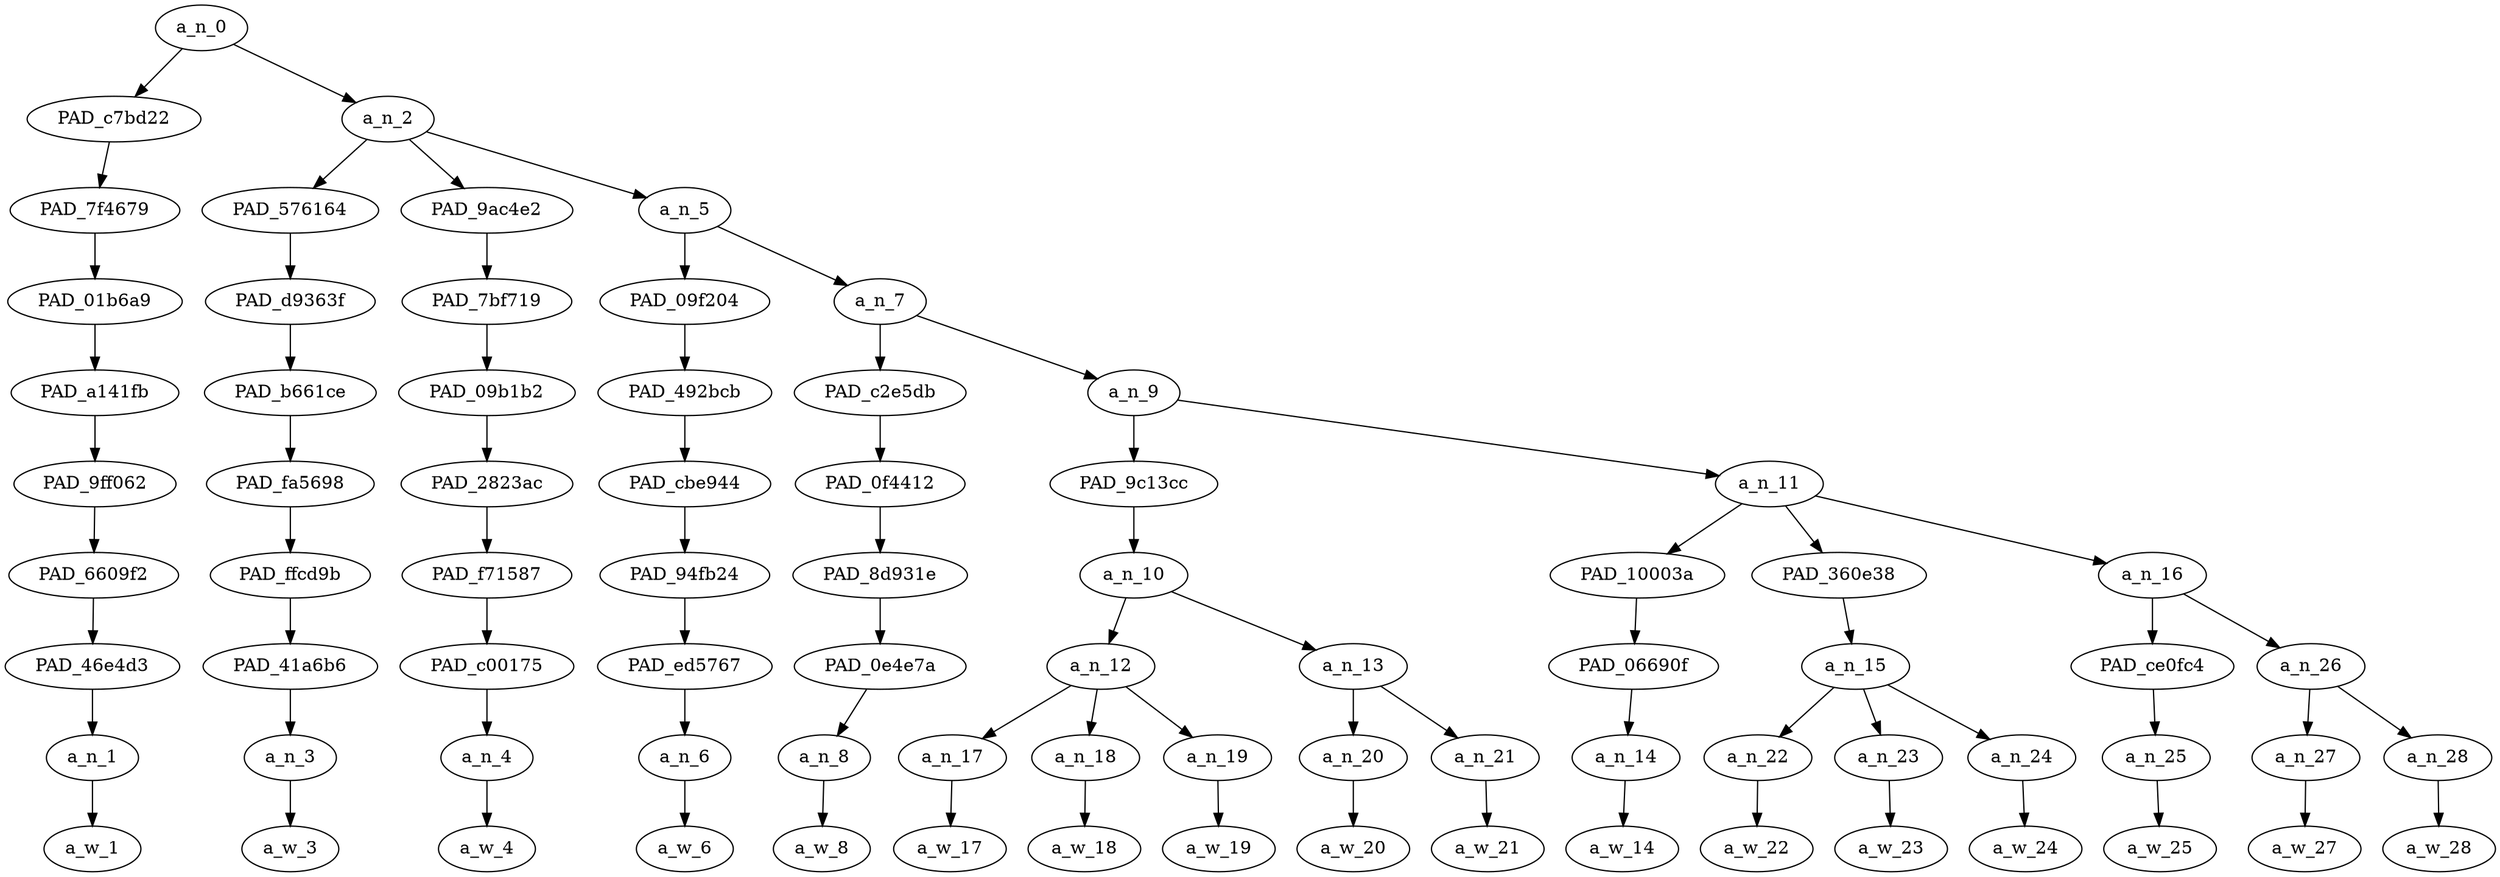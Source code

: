 strict digraph "" {
	a_n_0	[div_dir=-1,
		index=0,
		level=9,
		pos="1.3229166666666667,9!",
		text_span="[0, 1, 2, 3, 4, 5, 6, 7, 8, 9, 10, 11, 12, 13, 14, 15, 16]",
		value=1.00000000];
	PAD_c7bd22	[div_dir=1,
		index=0,
		level=8,
		pos="0.0,8!",
		text_span="[0]",
		value=0.21269282];
	a_n_0 -> PAD_c7bd22;
	a_n_2	[div_dir=-1,
		index=1,
		level=8,
		pos="2.6458333333333335,8!",
		text_span="[1, 2, 3, 4, 5, 6, 7, 8, 9, 10, 11, 12, 13, 14, 15, 16]",
		value=0.78716925];
	a_n_0 -> a_n_2;
	PAD_7f4679	[div_dir=1,
		index=0,
		level=7,
		pos="0.0,7!",
		text_span="[0]",
		value=0.21269282];
	PAD_c7bd22 -> PAD_7f4679;
	PAD_01b6a9	[div_dir=1,
		index=0,
		level=6,
		pos="0.0,6!",
		text_span="[0]",
		value=0.21269282];
	PAD_7f4679 -> PAD_01b6a9;
	PAD_a141fb	[div_dir=1,
		index=0,
		level=5,
		pos="0.0,5!",
		text_span="[0]",
		value=0.21269282];
	PAD_01b6a9 -> PAD_a141fb;
	PAD_9ff062	[div_dir=1,
		index=0,
		level=4,
		pos="0.0,4!",
		text_span="[0]",
		value=0.21269282];
	PAD_a141fb -> PAD_9ff062;
	PAD_6609f2	[div_dir=1,
		index=0,
		level=3,
		pos="0.0,3!",
		text_span="[0]",
		value=0.21269282];
	PAD_9ff062 -> PAD_6609f2;
	PAD_46e4d3	[div_dir=1,
		index=0,
		level=2,
		pos="0.0,2!",
		text_span="[0]",
		value=0.21269282];
	PAD_6609f2 -> PAD_46e4d3;
	a_n_1	[div_dir=1,
		index=0,
		level=1,
		pos="0.0,1!",
		text_span="[0]",
		value=0.21269282];
	PAD_46e4d3 -> a_n_1;
	a_w_1	[div_dir=0,
		index=0,
		level=0,
		pos="0,0!",
		text_span="[0]",
		value=plutonium];
	a_n_1 -> a_w_1;
	PAD_576164	[div_dir=1,
		index=1,
		level=7,
		pos="1.0,7!",
		text_span="[1]",
		value=0.03187209];
	a_n_2 -> PAD_576164;
	PAD_9ac4e2	[div_dir=1,
		index=2,
		level=7,
		pos="2.0,7!",
		text_span="[2]",
		value=0.02718535];
	a_n_2 -> PAD_9ac4e2;
	a_n_5	[div_dir=-1,
		index=3,
		level=7,
		pos="4.9375,7!",
		text_span="[3, 4, 5, 6, 7, 8, 9, 10, 11, 12, 13, 14, 15, 16]",
		value=0.72793452];
	a_n_2 -> a_n_5;
	PAD_d9363f	[div_dir=1,
		index=1,
		level=6,
		pos="1.0,6!",
		text_span="[1]",
		value=0.03187209];
	PAD_576164 -> PAD_d9363f;
	PAD_b661ce	[div_dir=1,
		index=1,
		level=5,
		pos="1.0,5!",
		text_span="[1]",
		value=0.03187209];
	PAD_d9363f -> PAD_b661ce;
	PAD_fa5698	[div_dir=1,
		index=1,
		level=4,
		pos="1.0,4!",
		text_span="[1]",
		value=0.03187209];
	PAD_b661ce -> PAD_fa5698;
	PAD_ffcd9b	[div_dir=1,
		index=1,
		level=3,
		pos="1.0,3!",
		text_span="[1]",
		value=0.03187209];
	PAD_fa5698 -> PAD_ffcd9b;
	PAD_41a6b6	[div_dir=1,
		index=1,
		level=2,
		pos="1.0,2!",
		text_span="[1]",
		value=0.03187209];
	PAD_ffcd9b -> PAD_41a6b6;
	a_n_3	[div_dir=1,
		index=1,
		level=1,
		pos="1.0,1!",
		text_span="[1]",
		value=0.03187209];
	PAD_41a6b6 -> a_n_3;
	a_w_3	[div_dir=0,
		index=1,
		level=0,
		pos="1,0!",
		text_span="[1]",
		value=is];
	a_n_3 -> a_w_3;
	PAD_7bf719	[div_dir=1,
		index=2,
		level=6,
		pos="2.0,6!",
		text_span="[2]",
		value=0.02718535];
	PAD_9ac4e2 -> PAD_7bf719;
	PAD_09b1b2	[div_dir=1,
		index=2,
		level=5,
		pos="2.0,5!",
		text_span="[2]",
		value=0.02718535];
	PAD_7bf719 -> PAD_09b1b2;
	PAD_2823ac	[div_dir=1,
		index=2,
		level=4,
		pos="2.0,4!",
		text_span="[2]",
		value=0.02718535];
	PAD_09b1b2 -> PAD_2823ac;
	PAD_f71587	[div_dir=1,
		index=2,
		level=3,
		pos="2.0,3!",
		text_span="[2]",
		value=0.02718535];
	PAD_2823ac -> PAD_f71587;
	PAD_c00175	[div_dir=1,
		index=2,
		level=2,
		pos="2.0,2!",
		text_span="[2]",
		value=0.02718535];
	PAD_f71587 -> PAD_c00175;
	a_n_4	[div_dir=1,
		index=2,
		level=1,
		pos="2.0,1!",
		text_span="[2]",
		value=0.02718535];
	PAD_c00175 -> a_n_4;
	a_w_4	[div_dir=0,
		index=2,
		level=0,
		pos="2,0!",
		text_span="[2]",
		value=so];
	a_n_4 -> a_w_4;
	PAD_09f204	[div_dir=-1,
		index=3,
		level=6,
		pos="3.0,6!",
		text_span="[3]",
		value=0.04511846];
	a_n_5 -> PAD_09f204;
	a_n_7	[div_dir=-1,
		index=4,
		level=6,
		pos="6.875,6!",
		text_span="[4, 5, 6, 7, 8, 9, 10, 11, 12, 13, 14, 15, 16]",
		value=0.68258890];
	a_n_5 -> a_n_7;
	PAD_492bcb	[div_dir=-1,
		index=3,
		level=5,
		pos="3.0,5!",
		text_span="[3]",
		value=0.04511846];
	PAD_09f204 -> PAD_492bcb;
	PAD_cbe944	[div_dir=-1,
		index=3,
		level=4,
		pos="3.0,4!",
		text_span="[3]",
		value=0.04511846];
	PAD_492bcb -> PAD_cbe944;
	PAD_94fb24	[div_dir=-1,
		index=3,
		level=3,
		pos="3.0,3!",
		text_span="[3]",
		value=0.04511846];
	PAD_cbe944 -> PAD_94fb24;
	PAD_ed5767	[div_dir=-1,
		index=3,
		level=2,
		pos="3.0,2!",
		text_span="[3]",
		value=0.04511846];
	PAD_94fb24 -> PAD_ed5767;
	a_n_6	[div_dir=-1,
		index=3,
		level=1,
		pos="3.0,1!",
		text_span="[3]",
		value=0.04511846];
	PAD_ed5767 -> a_n_6;
	a_w_6	[div_dir=0,
		index=3,
		level=0,
		pos="3,0!",
		text_span="[3]",
		value=ass];
	a_n_6 -> a_w_6;
	PAD_c2e5db	[div_dir=1,
		index=4,
		level=5,
		pos="4.0,5!",
		text_span="[4]",
		value=0.02476696];
	a_n_7 -> PAD_c2e5db;
	a_n_9	[div_dir=-1,
		index=5,
		level=5,
		pos="9.75,5!",
		text_span="[5, 6, 7, 8, 9, 10, 11, 12, 13, 14, 15, 16]",
		value=0.65762587];
	a_n_7 -> a_n_9;
	PAD_0f4412	[div_dir=1,
		index=4,
		level=4,
		pos="4.0,4!",
		text_span="[4]",
		value=0.02476696];
	PAD_c2e5db -> PAD_0f4412;
	PAD_8d931e	[div_dir=1,
		index=4,
		level=3,
		pos="4.0,3!",
		text_span="[4]",
		value=0.02476696];
	PAD_0f4412 -> PAD_8d931e;
	PAD_0e4e7a	[div_dir=1,
		index=4,
		level=2,
		pos="4.0,2!",
		text_span="[4]",
		value=0.02476696];
	PAD_8d931e -> PAD_0e4e7a;
	a_n_8	[div_dir=1,
		index=4,
		level=1,
		pos="4.0,1!",
		text_span="[4]",
		value=0.02476696];
	PAD_0e4e7a -> a_n_8;
	a_w_8	[div_dir=0,
		index=4,
		level=0,
		pos="4,0!",
		text_span="[4]",
		value=it];
	a_n_8 -> a_w_8;
	PAD_9c13cc	[div_dir=-1,
		index=5,
		level=4,
		pos="7.25,4!",
		text_span="[5, 6, 7, 8, 9]",
		value=0.34596060];
	a_n_9 -> PAD_9c13cc;
	a_n_11	[div_dir=-1,
		index=6,
		level=4,
		pos="12.25,4!",
		text_span="[10, 11, 12, 13, 14, 15, 16]",
		value=0.31143447];
	a_n_9 -> a_n_11;
	a_n_10	[div_dir=-1,
		index=5,
		level=3,
		pos="7.25,3!",
		text_span="[5, 6, 7, 8, 9]",
		value=0.34596060];
	PAD_9c13cc -> a_n_10;
	a_n_12	[div_dir=-1,
		index=5,
		level=2,
		pos="6.0,2!",
		text_span="[5, 6, 7]",
		value=0.09922360];
	a_n_10 -> a_n_12;
	a_n_13	[div_dir=-1,
		index=6,
		level=2,
		pos="8.5,2!",
		text_span="[8, 9]",
		value=0.24665571];
	a_n_10 -> a_n_13;
	a_n_17	[div_dir=-1,
		index=5,
		level=1,
		pos="5.0,1!",
		text_span="[5]",
		value=0.02729692];
	a_n_12 -> a_n_17;
	a_n_18	[div_dir=-1,
		index=6,
		level=1,
		pos="6.0,1!",
		text_span="[6]",
		value=0.02178766];
	a_n_12 -> a_n_18;
	a_n_19	[div_dir=-1,
		index=7,
		level=1,
		pos="7.0,1!",
		text_span="[7]",
		value=0.05002551];
	a_n_12 -> a_n_19;
	a_w_17	[div_dir=0,
		index=5,
		level=0,
		pos="5,0!",
		text_span="[5]",
		value=just];
	a_n_17 -> a_w_17;
	a_w_18	[div_dir=0,
		index=6,
		level=0,
		pos="6,0!",
		text_span="[6]",
		value=a];
	a_n_18 -> a_w_18;
	a_w_19	[div_dir=0,
		index=7,
		level=0,
		pos="7,0!",
		text_span="[7]",
		value=bunch];
	a_n_19 -> a_w_19;
	a_n_20	[div_dir=-1,
		index=8,
		level=1,
		pos="8.0,1!",
		text_span="[8]",
		value=0.02716403];
	a_n_13 -> a_n_20;
	a_n_21	[div_dir=1,
		index=9,
		level=1,
		pos="9.0,1!",
		text_span="[9]",
		value=0.21948085];
	a_n_13 -> a_n_21;
	a_w_20	[div_dir=0,
		index=8,
		level=0,
		pos="8,0!",
		text_span="[8]",
		value=of];
	a_n_20 -> a_w_20;
	a_w_21	[div_dir=0,
		index=9,
		level=0,
		pos="9,0!",
		text_span="[9]",
		value=retards];
	a_n_21 -> a_w_21;
	PAD_10003a	[div_dir=-1,
		index=6,
		level=3,
		pos="10.0,3!",
		text_span="[10]",
		value=0.05840704];
	a_n_11 -> PAD_10003a;
	PAD_360e38	[div_dir=-1,
		index=7,
		level=3,
		pos="12.0,3!",
		text_span="[11, 12, 13]",
		value=0.12430451];
	a_n_11 -> PAD_360e38;
	a_n_16	[div_dir=-1,
		index=8,
		level=3,
		pos="14.75,3!",
		text_span="[14, 15, 16]",
		value=0.12847100];
	a_n_11 -> a_n_16;
	PAD_06690f	[div_dir=-1,
		index=7,
		level=2,
		pos="10.0,2!",
		text_span="[10]",
		value=0.05840704];
	PAD_10003a -> PAD_06690f;
	a_n_14	[div_dir=-1,
		index=10,
		level=1,
		pos="10.0,1!",
		text_span="[10]",
		value=0.05840704];
	PAD_06690f -> a_n_14;
	a_w_14	[div_dir=0,
		index=10,
		level=0,
		pos="10,0!",
		text_span="[10]",
		value=killing];
	a_n_14 -> a_w_14;
	a_n_15	[div_dir=-1,
		index=8,
		level=2,
		pos="12.0,2!",
		text_span="[11, 12, 13]",
		value=0.12430451];
	PAD_360e38 -> a_n_15;
	a_n_22	[div_dir=1,
		index=11,
		level=1,
		pos="11.0,1!",
		text_span="[11]",
		value=0.03027243];
	a_n_15 -> a_n_22;
	a_n_23	[div_dir=-1,
		index=12,
		level=1,
		pos="12.0,1!",
		text_span="[12]",
		value=0.05002378];
	a_n_15 -> a_n_23;
	a_n_24	[div_dir=-1,
		index=13,
		level=1,
		pos="13.0,1!",
		text_span="[13]",
		value=0.04394101];
	a_n_15 -> a_n_24;
	a_w_22	[div_dir=0,
		index=11,
		level=0,
		pos="11,0!",
		text_span="[11]",
		value=last];
	a_n_22 -> a_w_22;
	a_w_23	[div_dir=0,
		index=12,
		level=0,
		pos="12,0!",
		text_span="[12]",
		value="<number>"];
	a_n_23 -> a_w_23;
	a_w_24	[div_dir=0,
		index=13,
		level=0,
		pos="13,0!",
		text_span="[13]",
		value=seconds];
	a_n_24 -> a_w_24;
	PAD_ce0fc4	[div_dir=-1,
		index=9,
		level=2,
		pos="14.0,2!",
		text_span="[14]",
		value=0.02216280];
	a_n_16 -> PAD_ce0fc4;
	a_n_26	[div_dir=-1,
		index=10,
		level=2,
		pos="15.5,2!",
		text_span="[15, 16]",
		value=0.10621074];
	a_n_16 -> a_n_26;
	a_n_25	[div_dir=-1,
		index=14,
		level=1,
		pos="14.0,1!",
		text_span="[14]",
		value=0.02216280];
	PAD_ce0fc4 -> a_n_25;
	a_w_25	[div_dir=0,
		index=14,
		level=0,
		pos="14,0!",
		text_span="[14]",
		value=into];
	a_n_25 -> a_w_25;
	a_n_27	[div_dir=1,
		index=15,
		level=1,
		pos="15.0,1!",
		text_span="[15]",
		value=0.02832108];
	a_n_26 -> a_n_27;
	a_n_28	[div_dir=-1,
		index=16,
		level=1,
		pos="16.0,1!",
		text_span="[16]",
		value=0.07778392];
	a_n_26 -> a_n_28;
	a_w_27	[div_dir=0,
		index=15,
		level=0,
		pos="15,0!",
		text_span="[15]",
		value=the];
	a_n_27 -> a_w_27;
	a_w_28	[div_dir=0,
		index=16,
		level=0,
		pos="16,0!",
		text_span="[16]",
		value=game];
	a_n_28 -> a_w_28;
}
